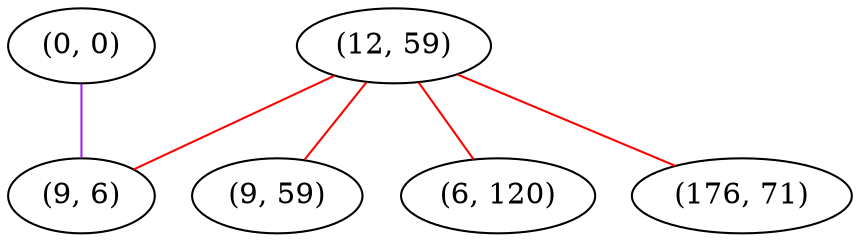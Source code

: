 graph "" {
"(0, 0)";
"(12, 59)";
"(9, 59)";
"(6, 120)";
"(9, 6)";
"(176, 71)";
"(0, 0)" -- "(9, 6)"  [color=purple, key=0, weight=4];
"(12, 59)" -- "(9, 59)"  [color=red, key=0, weight=1];
"(12, 59)" -- "(9, 6)"  [color=red, key=0, weight=1];
"(12, 59)" -- "(6, 120)"  [color=red, key=0, weight=1];
"(12, 59)" -- "(176, 71)"  [color=red, key=0, weight=1];
}
